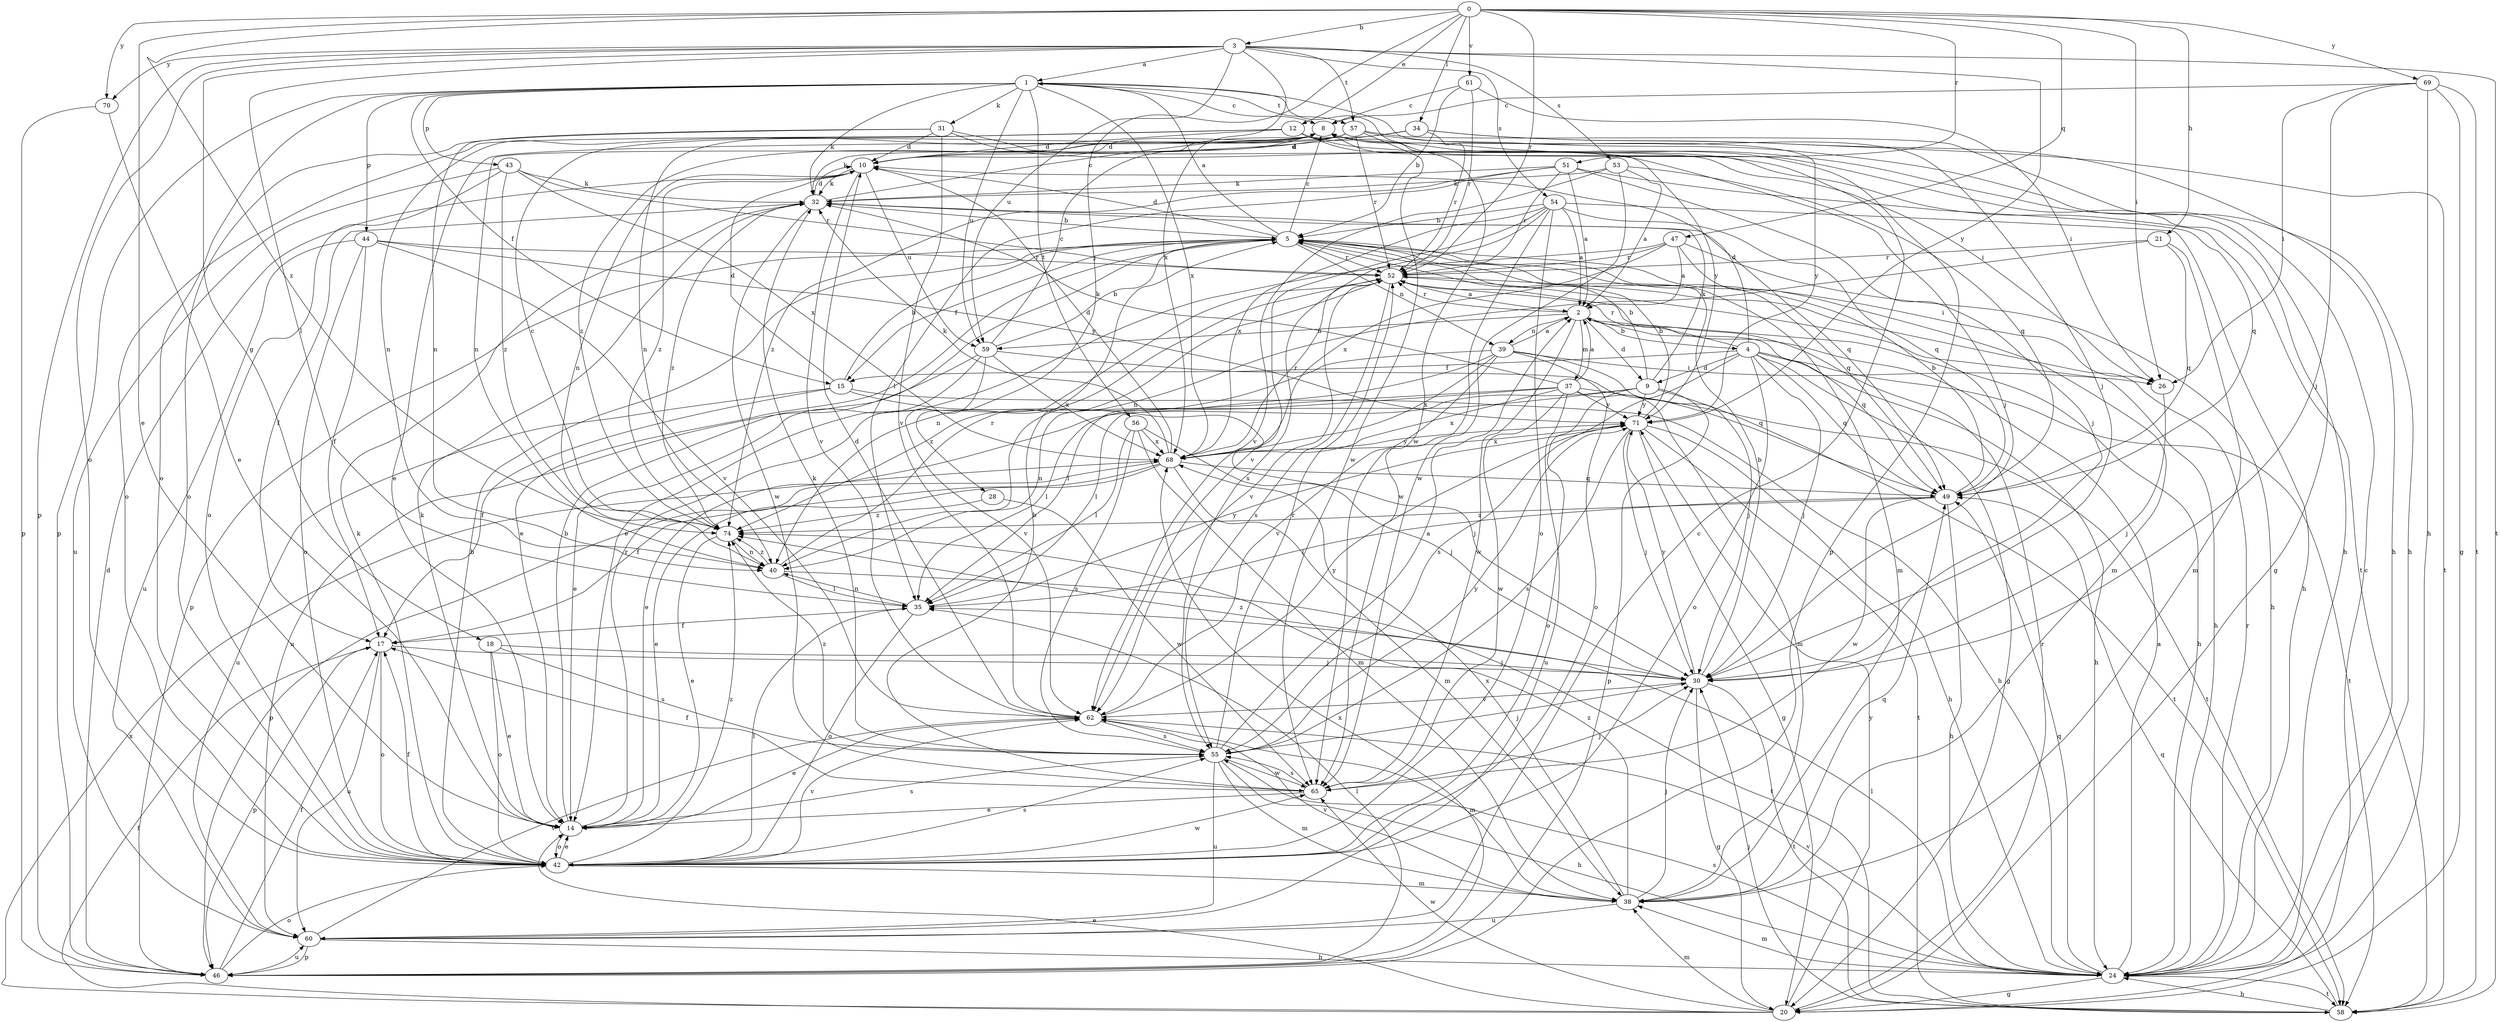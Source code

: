 strict digraph  {
0;
1;
2;
3;
4;
5;
8;
9;
10;
12;
14;
15;
17;
18;
20;
21;
24;
26;
28;
30;
31;
32;
34;
35;
37;
38;
39;
40;
42;
43;
44;
46;
47;
49;
51;
52;
53;
54;
55;
56;
57;
58;
59;
60;
61;
62;
65;
68;
69;
70;
71;
74;
0 -> 3  [label=b];
0 -> 12  [label=e];
0 -> 14  [label=e];
0 -> 21  [label=h];
0 -> 26  [label=i];
0 -> 28  [label=j];
0 -> 34  [label=l];
0 -> 47  [label=q];
0 -> 51  [label=r];
0 -> 52  [label=r];
0 -> 61  [label=v];
0 -> 69  [label=y];
0 -> 70  [label=y];
0 -> 74  [label=z];
1 -> 8  [label=c];
1 -> 15  [label=f];
1 -> 30  [label=j];
1 -> 31  [label=k];
1 -> 32  [label=k];
1 -> 42  [label=o];
1 -> 43  [label=p];
1 -> 44  [label=p];
1 -> 46  [label=p];
1 -> 56  [label=t];
1 -> 57  [label=t];
1 -> 59  [label=u];
1 -> 65  [label=w];
1 -> 68  [label=x];
2 -> 4  [label=b];
2 -> 9  [label=d];
2 -> 24  [label=h];
2 -> 37  [label=m];
2 -> 39  [label=n];
2 -> 49  [label=q];
2 -> 52  [label=r];
2 -> 59  [label=u];
2 -> 65  [label=w];
3 -> 1  [label=a];
3 -> 18  [label=g];
3 -> 35  [label=l];
3 -> 42  [label=o];
3 -> 46  [label=p];
3 -> 53  [label=s];
3 -> 54  [label=s];
3 -> 57  [label=t];
3 -> 58  [label=t];
3 -> 59  [label=u];
3 -> 68  [label=x];
3 -> 70  [label=y];
3 -> 71  [label=y];
4 -> 9  [label=d];
4 -> 10  [label=d];
4 -> 15  [label=f];
4 -> 20  [label=g];
4 -> 24  [label=h];
4 -> 30  [label=j];
4 -> 42  [label=o];
4 -> 49  [label=q];
4 -> 52  [label=r];
4 -> 55  [label=s];
4 -> 58  [label=t];
5 -> 1  [label=a];
5 -> 8  [label=c];
5 -> 10  [label=d];
5 -> 14  [label=e];
5 -> 15  [label=f];
5 -> 26  [label=i];
5 -> 38  [label=m];
5 -> 39  [label=n];
5 -> 46  [label=p];
5 -> 49  [label=q];
5 -> 52  [label=r];
8 -> 10  [label=d];
8 -> 20  [label=g];
8 -> 32  [label=k];
8 -> 40  [label=n];
8 -> 46  [label=p];
9 -> 5  [label=b];
9 -> 14  [label=e];
9 -> 32  [label=k];
9 -> 35  [label=l];
9 -> 42  [label=o];
9 -> 46  [label=p];
9 -> 58  [label=t];
9 -> 71  [label=y];
10 -> 32  [label=k];
10 -> 40  [label=n];
10 -> 59  [label=u];
10 -> 62  [label=v];
10 -> 74  [label=z];
12 -> 10  [label=d];
12 -> 24  [label=h];
12 -> 40  [label=n];
12 -> 42  [label=o];
12 -> 58  [label=t];
12 -> 71  [label=y];
14 -> 5  [label=b];
14 -> 32  [label=k];
14 -> 42  [label=o];
14 -> 52  [label=r];
14 -> 55  [label=s];
15 -> 5  [label=b];
15 -> 10  [label=d];
15 -> 17  [label=f];
15 -> 24  [label=h];
15 -> 30  [label=j];
15 -> 60  [label=u];
17 -> 30  [label=j];
17 -> 42  [label=o];
17 -> 46  [label=p];
17 -> 60  [label=u];
18 -> 14  [label=e];
18 -> 30  [label=j];
18 -> 42  [label=o];
18 -> 55  [label=s];
20 -> 8  [label=c];
20 -> 14  [label=e];
20 -> 17  [label=f];
20 -> 38  [label=m];
20 -> 52  [label=r];
20 -> 65  [label=w];
20 -> 68  [label=x];
20 -> 71  [label=y];
21 -> 38  [label=m];
21 -> 40  [label=n];
21 -> 49  [label=q];
21 -> 52  [label=r];
24 -> 2  [label=a];
24 -> 20  [label=g];
24 -> 35  [label=l];
24 -> 38  [label=m];
24 -> 49  [label=q];
24 -> 52  [label=r];
24 -> 55  [label=s];
24 -> 58  [label=t];
24 -> 62  [label=v];
26 -> 30  [label=j];
28 -> 65  [label=w];
28 -> 74  [label=z];
30 -> 5  [label=b];
30 -> 20  [label=g];
30 -> 58  [label=t];
30 -> 62  [label=v];
30 -> 71  [label=y];
30 -> 74  [label=z];
31 -> 10  [label=d];
31 -> 26  [label=i];
31 -> 30  [label=j];
31 -> 40  [label=n];
31 -> 42  [label=o];
31 -> 62  [label=v];
32 -> 5  [label=b];
32 -> 8  [label=c];
32 -> 10  [label=d];
32 -> 17  [label=f];
32 -> 49  [label=q];
32 -> 65  [label=w];
32 -> 74  [label=z];
34 -> 10  [label=d];
34 -> 24  [label=h];
34 -> 40  [label=n];
34 -> 52  [label=r];
34 -> 58  [label=t];
35 -> 17  [label=f];
35 -> 40  [label=n];
35 -> 42  [label=o];
35 -> 71  [label=y];
37 -> 2  [label=a];
37 -> 32  [label=k];
37 -> 35  [label=l];
37 -> 38  [label=m];
37 -> 40  [label=n];
37 -> 58  [label=t];
37 -> 60  [label=u];
37 -> 65  [label=w];
37 -> 68  [label=x];
37 -> 71  [label=y];
38 -> 30  [label=j];
38 -> 49  [label=q];
38 -> 60  [label=u];
38 -> 62  [label=v];
38 -> 68  [label=x];
38 -> 74  [label=z];
39 -> 2  [label=a];
39 -> 26  [label=i];
39 -> 30  [label=j];
39 -> 35  [label=l];
39 -> 42  [label=o];
39 -> 62  [label=v];
39 -> 68  [label=x];
39 -> 74  [label=z];
40 -> 35  [label=l];
40 -> 52  [label=r];
40 -> 58  [label=t];
40 -> 74  [label=z];
42 -> 5  [label=b];
42 -> 14  [label=e];
42 -> 17  [label=f];
42 -> 32  [label=k];
42 -> 35  [label=l];
42 -> 38  [label=m];
42 -> 55  [label=s];
42 -> 62  [label=v];
42 -> 65  [label=w];
42 -> 74  [label=z];
43 -> 32  [label=k];
43 -> 42  [label=o];
43 -> 52  [label=r];
43 -> 60  [label=u];
43 -> 68  [label=x];
43 -> 74  [label=z];
44 -> 17  [label=f];
44 -> 42  [label=o];
44 -> 52  [label=r];
44 -> 60  [label=u];
44 -> 62  [label=v];
44 -> 71  [label=y];
46 -> 10  [label=d];
46 -> 17  [label=f];
46 -> 35  [label=l];
46 -> 42  [label=o];
46 -> 60  [label=u];
46 -> 68  [label=x];
47 -> 2  [label=a];
47 -> 14  [label=e];
47 -> 24  [label=h];
47 -> 38  [label=m];
47 -> 52  [label=r];
47 -> 68  [label=x];
49 -> 5  [label=b];
49 -> 24  [label=h];
49 -> 35  [label=l];
49 -> 65  [label=w];
49 -> 74  [label=z];
51 -> 2  [label=a];
51 -> 30  [label=j];
51 -> 32  [label=k];
51 -> 35  [label=l];
51 -> 49  [label=q];
51 -> 52  [label=r];
51 -> 74  [label=z];
52 -> 2  [label=a];
52 -> 24  [label=h];
52 -> 40  [label=n];
52 -> 55  [label=s];
52 -> 62  [label=v];
53 -> 2  [label=a];
53 -> 32  [label=k];
53 -> 49  [label=q];
53 -> 62  [label=v];
53 -> 65  [label=w];
54 -> 2  [label=a];
54 -> 5  [label=b];
54 -> 24  [label=h];
54 -> 42  [label=o];
54 -> 49  [label=q];
54 -> 55  [label=s];
54 -> 62  [label=v];
54 -> 65  [label=w];
54 -> 68  [label=x];
55 -> 2  [label=a];
55 -> 24  [label=h];
55 -> 30  [label=j];
55 -> 32  [label=k];
55 -> 38  [label=m];
55 -> 52  [label=r];
55 -> 60  [label=u];
55 -> 65  [label=w];
55 -> 71  [label=y];
55 -> 74  [label=z];
56 -> 30  [label=j];
56 -> 35  [label=l];
56 -> 38  [label=m];
56 -> 55  [label=s];
56 -> 68  [label=x];
57 -> 10  [label=d];
57 -> 14  [label=e];
57 -> 24  [label=h];
57 -> 52  [label=r];
57 -> 65  [label=w];
57 -> 71  [label=y];
57 -> 74  [label=z];
58 -> 24  [label=h];
58 -> 30  [label=j];
58 -> 49  [label=q];
59 -> 5  [label=b];
59 -> 8  [label=c];
59 -> 14  [label=e];
59 -> 49  [label=q];
59 -> 60  [label=u];
59 -> 62  [label=v];
59 -> 68  [label=x];
60 -> 8  [label=c];
60 -> 24  [label=h];
60 -> 46  [label=p];
60 -> 62  [label=v];
61 -> 5  [label=b];
61 -> 8  [label=c];
61 -> 26  [label=i];
61 -> 52  [label=r];
62 -> 10  [label=d];
62 -> 14  [label=e];
62 -> 38  [label=m];
62 -> 55  [label=s];
62 -> 71  [label=y];
65 -> 5  [label=b];
65 -> 14  [label=e];
65 -> 17  [label=f];
65 -> 30  [label=j];
65 -> 55  [label=s];
68 -> 10  [label=d];
68 -> 14  [label=e];
68 -> 17  [label=f];
68 -> 32  [label=k];
68 -> 38  [label=m];
68 -> 46  [label=p];
68 -> 49  [label=q];
68 -> 52  [label=r];
68 -> 71  [label=y];
69 -> 8  [label=c];
69 -> 20  [label=g];
69 -> 24  [label=h];
69 -> 26  [label=i];
69 -> 30  [label=j];
69 -> 58  [label=t];
70 -> 14  [label=e];
70 -> 46  [label=p];
71 -> 5  [label=b];
71 -> 20  [label=g];
71 -> 24  [label=h];
71 -> 30  [label=j];
71 -> 55  [label=s];
71 -> 58  [label=t];
71 -> 68  [label=x];
74 -> 8  [label=c];
74 -> 14  [label=e];
74 -> 40  [label=n];
}
